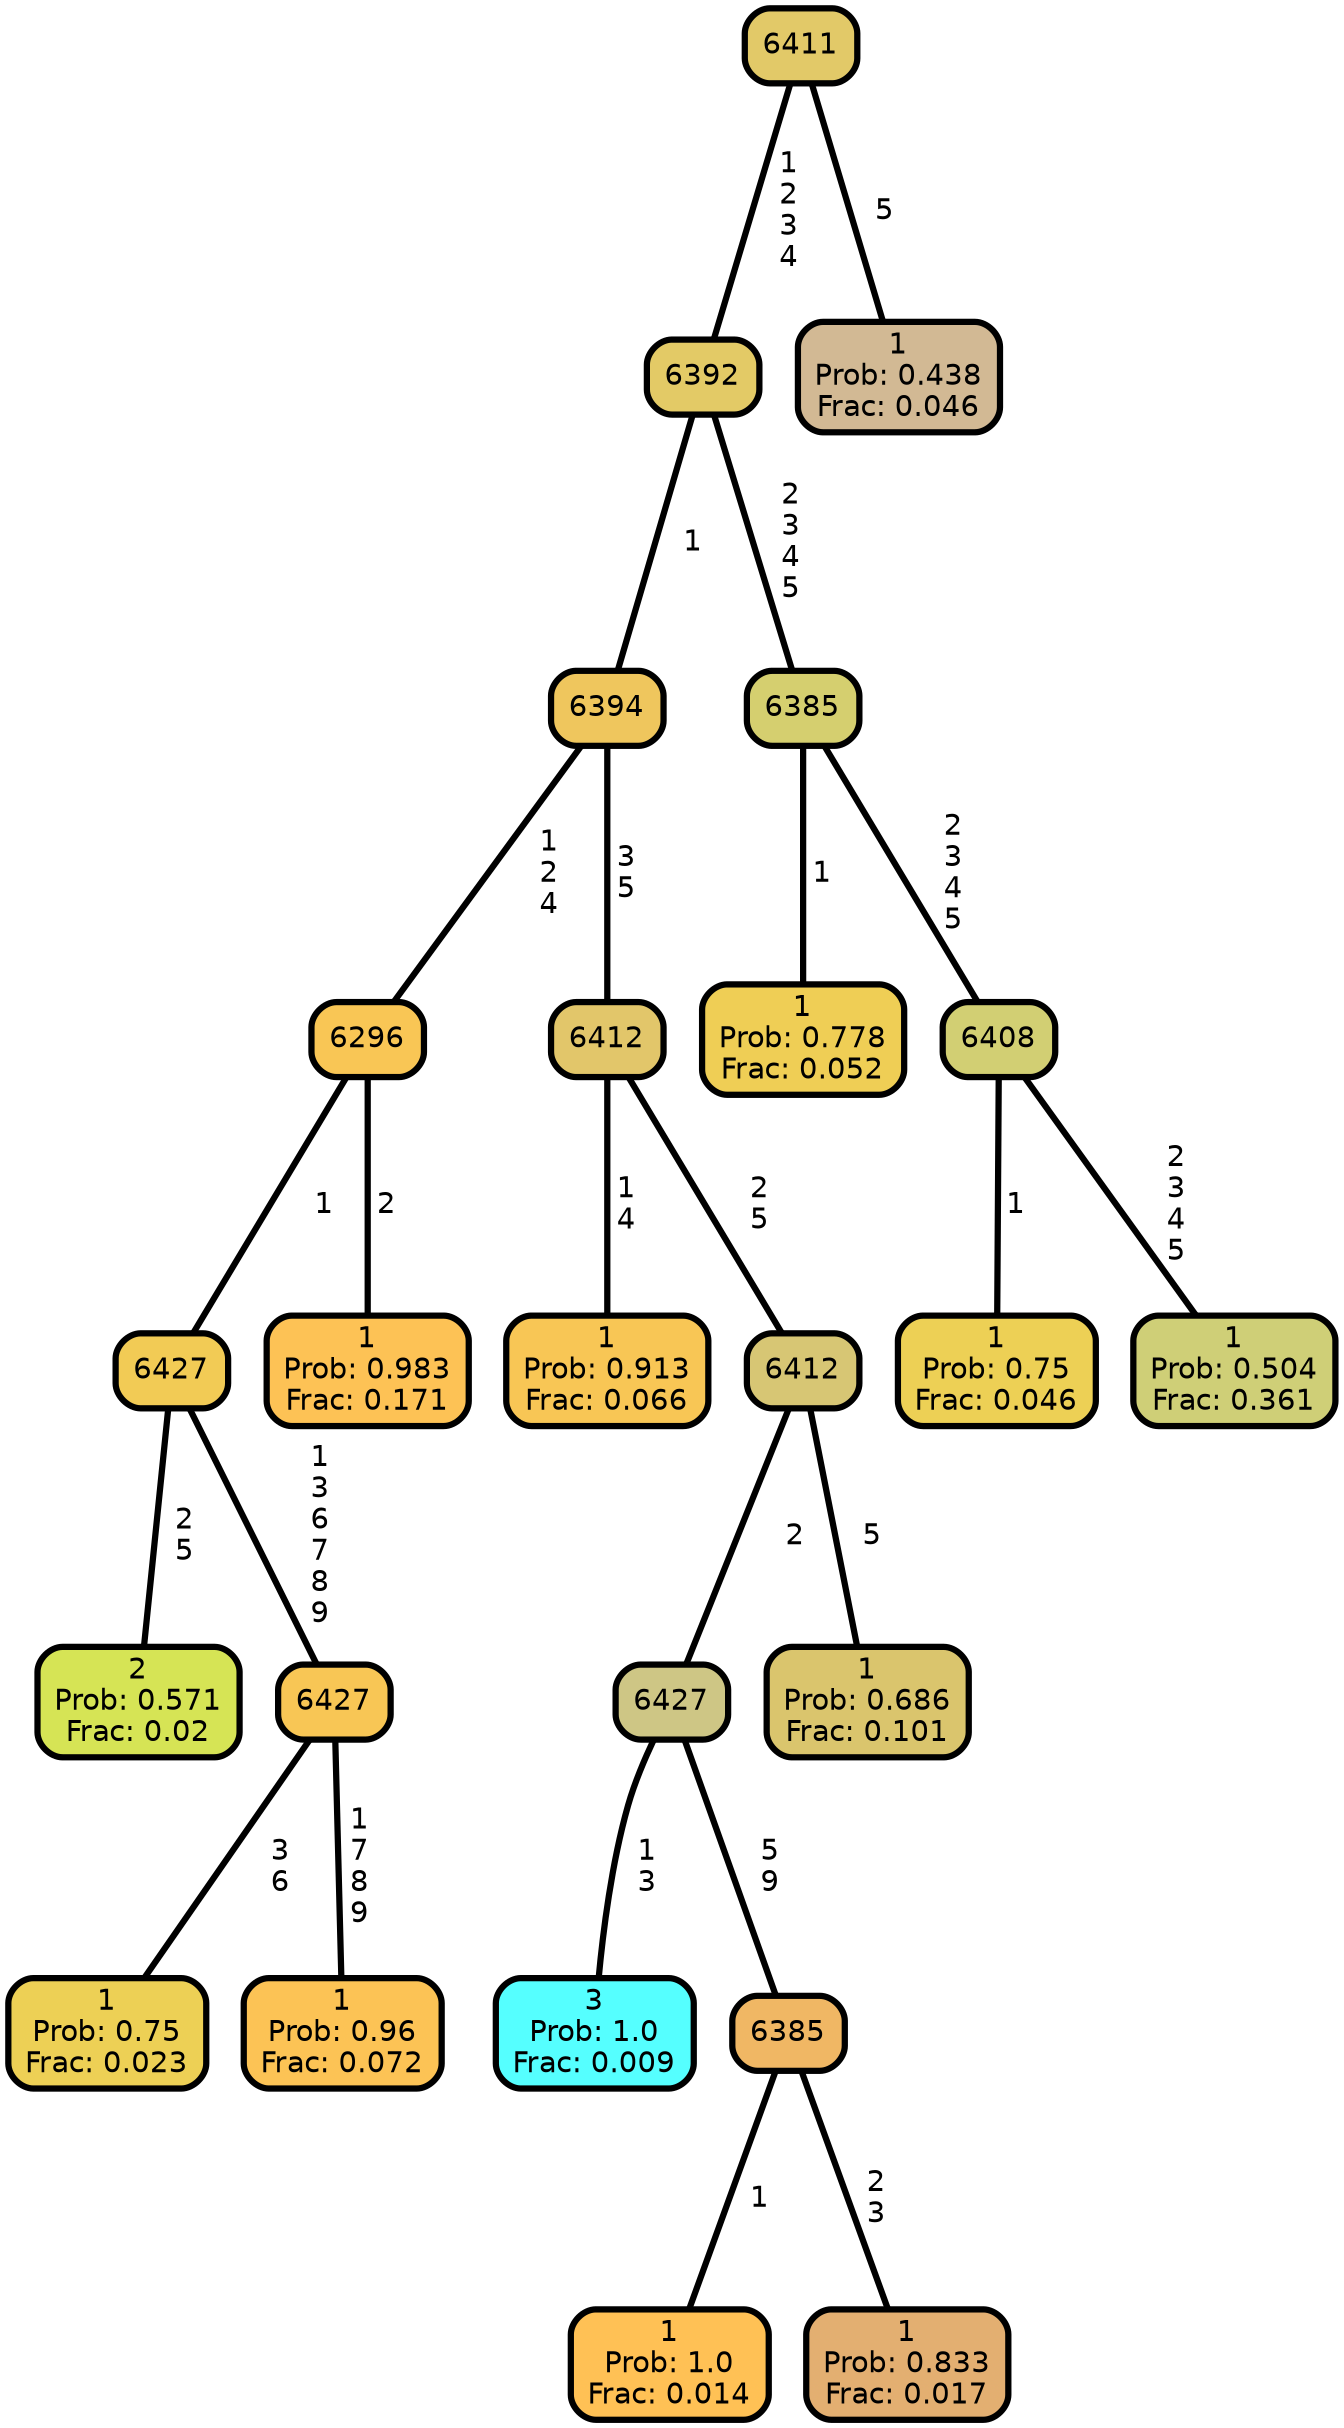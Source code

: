 graph Tree {
node [shape=box, style="filled, rounded",color="black",penwidth="3",fontcolor="black",                 fontname=helvetica] ;
graph [ranksep="0 equally", splines=straight,                 bgcolor=transparent, dpi=200] ;
edge [fontname=helvetica, color=black] ;
0 [label="2
Prob: 0.571
Frac: 0.02", fillcolor="#d6e455"] ;
1 [label="6427", fillcolor="#f2cb55"] ;
2 [label="1
Prob: 0.75
Frac: 0.023", fillcolor="#edd055"] ;
3 [label="6427", fillcolor="#f8c655"] ;
4 [label="1
Prob: 0.96
Frac: 0.072", fillcolor="#fcc355"] ;
5 [label="6296", fillcolor="#f9c655"] ;
6 [label="1
Prob: 0.983
Frac: 0.171", fillcolor="#fdc255"] ;
7 [label="6394", fillcolor="#efc65d"] ;
8 [label="1
Prob: 0.913
Frac: 0.066", fillcolor="#f8c655"] ;
9 [label="6412", fillcolor="#e2c66a"] ;
10 [label="3
Prob: 1.0
Frac: 0.009", fillcolor="#55ffff"] ;
11 [label="6427", fillcolor="#cec685"] ;
12 [label="1
Prob: 1.0
Frac: 0.014", fillcolor="#ffc155"] ;
13 [label="6385", fillcolor="#f0b764"] ;
14 [label="1
Prob: 0.833
Frac: 0.017", fillcolor="#e3af71"] ;
15 [label="6412", fillcolor="#d7c674"] ;
16 [label="1
Prob: 0.686
Frac: 0.101", fillcolor="#dac56d"] ;
17 [label="6392", fillcolor="#e3ca66"] ;
18 [label="1
Prob: 0.778
Frac: 0.052", fillcolor="#efce55"] ;
19 [label="6385", fillcolor="#d5cf6f"] ;
20 [label="1
Prob: 0.75
Frac: 0.046", fillcolor="#edd055"] ;
21 [label="6408", fillcolor="#d2cf73"] ;
22 [label="1
Prob: 0.504
Frac: 0.361", fillcolor="#cfcf77"] ;
23 [label="6411", fillcolor="#e2c968"] ;
24 [label="1
Prob: 0.438
Frac: 0.046", fillcolor="#d2b994"] ;
1 -- 0 [label=" 2\n 5",penwidth=3] ;
1 -- 3 [label=" 1\n 3\n 6\n 7\n 8\n 9",penwidth=3] ;
3 -- 2 [label=" 3\n 6",penwidth=3] ;
3 -- 4 [label=" 1\n 7\n 8\n 9",penwidth=3] ;
5 -- 1 [label=" 1",penwidth=3] ;
5 -- 6 [label=" 2",penwidth=3] ;
7 -- 5 [label=" 1\n 2\n 4",penwidth=3] ;
7 -- 9 [label=" 3\n 5",penwidth=3] ;
9 -- 8 [label=" 1\n 4",penwidth=3] ;
9 -- 15 [label=" 2\n 5",penwidth=3] ;
11 -- 10 [label=" 1\n 3",penwidth=3] ;
11 -- 13 [label=" 5\n 9",penwidth=3] ;
13 -- 12 [label=" 1",penwidth=3] ;
13 -- 14 [label=" 2\n 3",penwidth=3] ;
15 -- 11 [label=" 2",penwidth=3] ;
15 -- 16 [label=" 5",penwidth=3] ;
17 -- 7 [label=" 1",penwidth=3] ;
17 -- 19 [label=" 2\n 3\n 4\n 5",penwidth=3] ;
19 -- 18 [label=" 1",penwidth=3] ;
19 -- 21 [label=" 2\n 3\n 4\n 5",penwidth=3] ;
21 -- 20 [label=" 1",penwidth=3] ;
21 -- 22 [label=" 2\n 3\n 4\n 5",penwidth=3] ;
23 -- 17 [label=" 1\n 2\n 3\n 4",penwidth=3] ;
23 -- 24 [label=" 5",penwidth=3] ;
{rank = same;}}
